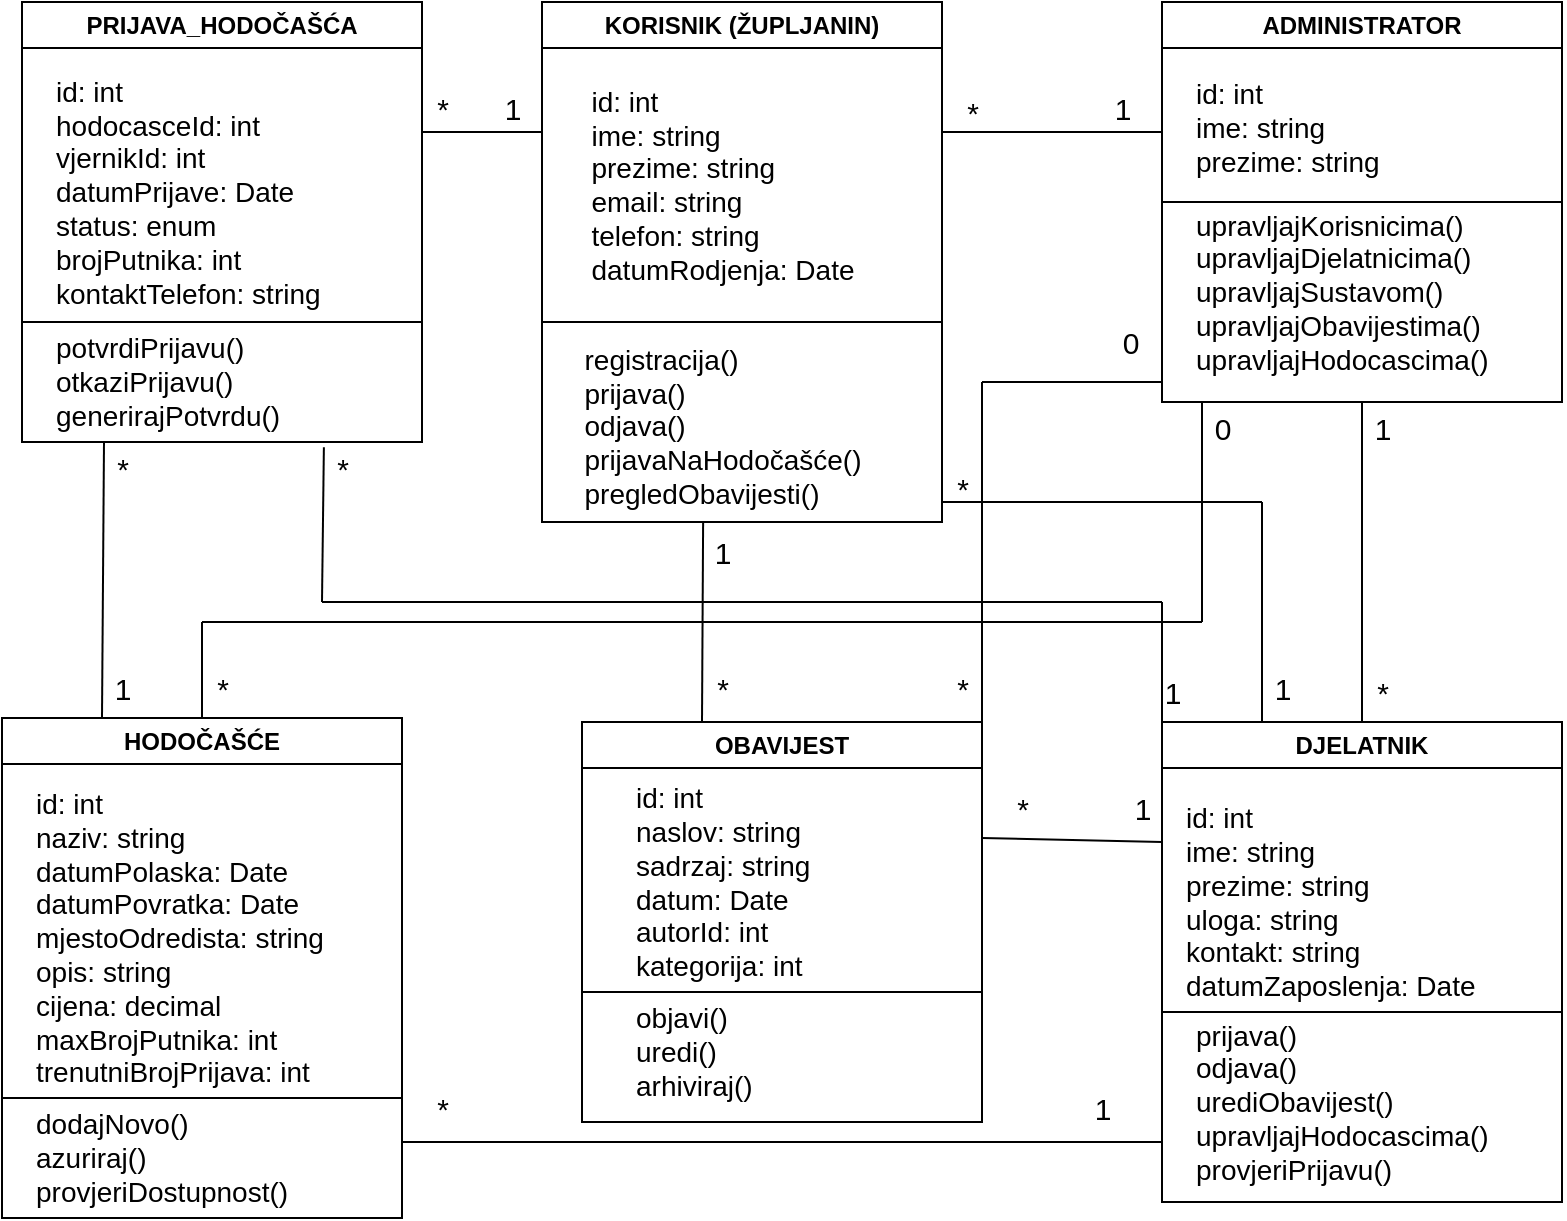 <mxfile version="27.1.3">
  <diagram name="Page-1" id="1SS9Qo6UurhLwdJVaZfy">
    <mxGraphModel dx="1423" dy="624" grid="1" gridSize="10" guides="1" tooltips="1" connect="1" arrows="1" fold="1" page="1" pageScale="1" pageWidth="850" pageHeight="1100" math="0" shadow="0">
      <root>
        <mxCell id="0" />
        <mxCell id="1" parent="0" />
        <mxCell id="w7ShJKdbrhDFuei-1GB7-1" value="KORISNIK (ŽUPLJANIN)" style="swimlane;whiteSpace=wrap;html=1;" vertex="1" parent="1">
          <mxGeometry x="280" y="60" width="200" height="260" as="geometry" />
        </mxCell>
        <mxCell id="w7ShJKdbrhDFuei-1GB7-2" value="&lt;div style=&quot;text-align: left;&quot;&gt;&lt;span style=&quot;font-size: 14px; background-color: transparent; color: light-dark(rgb(0, 0, 0), rgb(255, 255, 255));&quot;&gt;id: int&lt;/span&gt;&lt;/div&gt;&lt;div style=&quot;text-align: left;&quot;&gt;&lt;font style=&quot;font-size: 14px;&quot;&gt;ime: string&lt;/font&gt;&lt;/div&gt;&lt;div style=&quot;text-align: left;&quot;&gt;&lt;font style=&quot;font-size: 14px;&quot;&gt;prezime: string&lt;/font&gt;&lt;/div&gt;&lt;div style=&quot;text-align: left;&quot;&gt;&lt;font style=&quot;font-size: 14px;&quot;&gt;email: string&lt;/font&gt;&lt;/div&gt;&lt;div style=&quot;text-align: left;&quot;&gt;&lt;font style=&quot;font-size: 14px;&quot;&gt;telefon: string&lt;/font&gt;&lt;/div&gt;&lt;div style=&quot;text-align: left;&quot;&gt;&lt;font style=&quot;font-size: 14px;&quot;&gt;datumRodjenja: Date&lt;/font&gt;&lt;/div&gt;&lt;div&gt;&lt;font style=&quot;font-size: 14px;&quot;&gt;&lt;br&gt;&lt;/font&gt;&lt;/div&gt;" style="text;html=1;align=center;verticalAlign=middle;resizable=0;points=[];autosize=1;strokeColor=none;fillColor=none;" vertex="1" parent="w7ShJKdbrhDFuei-1GB7-1">
          <mxGeometry x="10" y="35" width="160" height="130" as="geometry" />
        </mxCell>
        <mxCell id="w7ShJKdbrhDFuei-1GB7-5" value="" style="endArrow=none;html=1;rounded=0;exitX=0;exitY=0.75;exitDx=0;exitDy=0;entryX=1;entryY=0.75;entryDx=0;entryDy=0;" edge="1" parent="w7ShJKdbrhDFuei-1GB7-1">
          <mxGeometry width="50" height="50" relative="1" as="geometry">
            <mxPoint y="160" as="sourcePoint" />
            <mxPoint x="200" y="160" as="targetPoint" />
          </mxGeometry>
        </mxCell>
        <mxCell id="w7ShJKdbrhDFuei-1GB7-6" value="&lt;div&gt;&lt;br&gt;&lt;/div&gt;&lt;font style=&quot;font-size: 14px;&quot;&gt;&lt;div style=&quot;text-align: left;&quot;&gt;&lt;span style=&quot;background-color: transparent; color: light-dark(rgb(0, 0, 0), rgb(255, 255, 255));&quot;&gt;registracija()&lt;/span&gt;&lt;/div&gt;&lt;/font&gt;&lt;div&gt;&lt;div style=&quot;text-align: left;&quot;&gt;&lt;span style=&quot;font-size: 14px; background-color: transparent; color: light-dark(rgb(0, 0, 0), rgb(255, 255, 255));&quot;&gt;prijava()&lt;/span&gt;&lt;/div&gt;&lt;div style=&quot;text-align: left;&quot;&gt;&lt;font style=&quot;font-size: 14px;&quot;&gt;odjava()&lt;/font&gt;&lt;/div&gt;&lt;div style=&quot;text-align: left;&quot;&gt;&lt;span style=&quot;font-size: 14px; background-color: transparent; color: light-dark(rgb(0, 0, 0), rgb(255, 255, 255));&quot;&gt;prijavaNaHodočašće()&lt;/span&gt;&lt;/div&gt;&lt;/div&gt;&lt;div style=&quot;text-align: left;&quot;&gt;&lt;font style=&quot;font-size: 14px;&quot;&gt;pregledObavijesti()&lt;/font&gt;&lt;/div&gt;" style="text;html=1;align=center;verticalAlign=middle;resizable=0;points=[];autosize=1;strokeColor=none;fillColor=none;" vertex="1" parent="w7ShJKdbrhDFuei-1GB7-1">
          <mxGeometry x="10" y="150" width="160" height="110" as="geometry" />
        </mxCell>
        <mxCell id="w7ShJKdbrhDFuei-1GB7-3" value="DJELATNIK" style="swimlane;whiteSpace=wrap;html=1;" vertex="1" parent="1">
          <mxGeometry x="590" y="420" width="200" height="240" as="geometry" />
        </mxCell>
        <mxCell id="w7ShJKdbrhDFuei-1GB7-4" value="&lt;font style=&quot;font-size: 14px;&quot;&gt;id: int&lt;/font&gt;&lt;div&gt;&lt;font style=&quot;font-size: 14px;&quot;&gt;ime: string&lt;/font&gt;&lt;/div&gt;&lt;div&gt;&lt;font style=&quot;font-size: 14px;&quot;&gt;prezime: string&lt;/font&gt;&lt;/div&gt;&lt;div&gt;&lt;font style=&quot;font-size: 14px;&quot;&gt;uloga: string&lt;/font&gt;&lt;/div&gt;&lt;div&gt;&lt;font style=&quot;font-size: 14px;&quot;&gt;kontakt: string&lt;/font&gt;&lt;/div&gt;&lt;div&gt;&lt;font style=&quot;font-size: 14px;&quot;&gt;datumZaposlenja: Date&lt;/font&gt;&lt;/div&gt;" style="text;html=1;align=left;verticalAlign=middle;resizable=0;points=[];autosize=1;strokeColor=none;fillColor=none;" vertex="1" parent="w7ShJKdbrhDFuei-1GB7-3">
          <mxGeometry x="10" y="35" width="170" height="110" as="geometry" />
        </mxCell>
        <mxCell id="w7ShJKdbrhDFuei-1GB7-8" value="&lt;div&gt;&lt;span style=&quot;font-size: 14px; background-color: transparent; color: light-dark(rgb(0, 0, 0), rgb(255, 255, 255));&quot;&gt;prijava()&lt;/span&gt;&lt;/div&gt;&lt;div&gt;&lt;font style=&quot;font-size: 14px;&quot;&gt;odjava()&lt;/font&gt;&lt;/div&gt;&lt;div&gt;&lt;font style=&quot;font-size: 14px;&quot;&gt;urediObavijest()&lt;/font&gt;&lt;/div&gt;&lt;div&gt;&lt;font style=&quot;font-size: 14px;&quot;&gt;upravljajHodocascima()&lt;/font&gt;&lt;/div&gt;&lt;div&gt;&lt;font style=&quot;font-size: 14px;&quot;&gt;provjeriPrijavu()&lt;/font&gt;&lt;/div&gt;" style="text;html=1;align=left;verticalAlign=middle;resizable=0;points=[];autosize=1;strokeColor=none;fillColor=none;" vertex="1" parent="w7ShJKdbrhDFuei-1GB7-3">
          <mxGeometry x="15" y="140" width="170" height="100" as="geometry" />
        </mxCell>
        <mxCell id="w7ShJKdbrhDFuei-1GB7-7" value="" style="endArrow=none;html=1;rounded=0;" edge="1" parent="w7ShJKdbrhDFuei-1GB7-3">
          <mxGeometry width="50" height="50" relative="1" as="geometry">
            <mxPoint y="145" as="sourcePoint" />
            <mxPoint x="200" y="145" as="targetPoint" />
          </mxGeometry>
        </mxCell>
        <mxCell id="w7ShJKdbrhDFuei-1GB7-9" value="HODOČAŠĆE" style="swimlane;whiteSpace=wrap;html=1;" vertex="1" parent="1">
          <mxGeometry x="10" y="418" width="200" height="250" as="geometry" />
        </mxCell>
        <mxCell id="w7ShJKdbrhDFuei-1GB7-10" value="&lt;font style=&quot;font-size: 14px;&quot;&gt;id: int&lt;/font&gt;&lt;div&gt;&lt;font style=&quot;font-size: 14px;&quot;&gt;naziv: string&lt;/font&gt;&lt;/div&gt;&lt;div&gt;&lt;font style=&quot;font-size: 14px;&quot;&gt;datumPolaska: Date&lt;/font&gt;&lt;/div&gt;&lt;div&gt;&lt;font style=&quot;font-size: 14px;&quot;&gt;datumPovratka: Date&lt;/font&gt;&lt;/div&gt;&lt;div&gt;&lt;font style=&quot;font-size: 14px;&quot;&gt;mjestoOdredista: string&lt;/font&gt;&lt;/div&gt;&lt;div&gt;&lt;font style=&quot;font-size: 14px;&quot;&gt;opis: string&lt;/font&gt;&lt;/div&gt;&lt;div&gt;&lt;font style=&quot;font-size: 14px;&quot;&gt;cijena: decimal&lt;/font&gt;&lt;/div&gt;&lt;div&gt;&lt;font style=&quot;font-size: 14px;&quot;&gt;maxBrojPutnika: int&lt;/font&gt;&lt;/div&gt;&lt;div&gt;&lt;font style=&quot;font-size: 14px;&quot;&gt;trenutniBrojPrijava: int&lt;/font&gt;&lt;/div&gt;" style="text;html=1;align=left;verticalAlign=middle;resizable=0;points=[];autosize=1;strokeColor=none;fillColor=none;" vertex="1" parent="w7ShJKdbrhDFuei-1GB7-9">
          <mxGeometry x="15" y="30" width="170" height="160" as="geometry" />
        </mxCell>
        <mxCell id="w7ShJKdbrhDFuei-1GB7-12" value="&lt;font style=&quot;font-size: 14px;&quot;&gt;dodajNovo()&lt;/font&gt;&lt;div&gt;&lt;font style=&quot;font-size: 14px;&quot;&gt;azuriraj()&lt;/font&gt;&lt;/div&gt;&lt;div&gt;&lt;font style=&quot;font-size: 14px;&quot;&gt;provjeriDostupnost()&lt;/font&gt;&lt;/div&gt;" style="text;html=1;align=left;verticalAlign=middle;resizable=0;points=[];autosize=1;strokeColor=none;fillColor=none;" vertex="1" parent="w7ShJKdbrhDFuei-1GB7-9">
          <mxGeometry x="15" y="190" width="150" height="60" as="geometry" />
        </mxCell>
        <mxCell id="w7ShJKdbrhDFuei-1GB7-11" value="" style="endArrow=none;html=1;rounded=0;exitX=0;exitY=0.75;exitDx=0;exitDy=0;entryX=1;entryY=0.75;entryDx=0;entryDy=0;" edge="1" parent="w7ShJKdbrhDFuei-1GB7-9">
          <mxGeometry width="50" height="50" relative="1" as="geometry">
            <mxPoint y="190" as="sourcePoint" />
            <mxPoint x="200" y="190" as="targetPoint" />
          </mxGeometry>
        </mxCell>
        <mxCell id="w7ShJKdbrhDFuei-1GB7-13" value="OBAVIJEST" style="swimlane;whiteSpace=wrap;html=1;" vertex="1" parent="1">
          <mxGeometry x="300" y="420" width="200" height="200" as="geometry" />
        </mxCell>
        <mxCell id="w7ShJKdbrhDFuei-1GB7-14" value="&lt;font style=&quot;font-size: 14px;&quot;&gt;id: int&lt;/font&gt;&lt;div&gt;&lt;font style=&quot;font-size: 14px;&quot;&gt;naslov: string&lt;/font&gt;&lt;/div&gt;&lt;div&gt;&lt;font style=&quot;font-size: 14px;&quot;&gt;sadrzaj: string&lt;/font&gt;&lt;/div&gt;&lt;div&gt;&lt;font style=&quot;font-size: 14px;&quot;&gt;datum: Date&lt;/font&gt;&lt;/div&gt;&lt;div&gt;&lt;font style=&quot;font-size: 14px;&quot;&gt;autorId: int&lt;/font&gt;&lt;/div&gt;&lt;div&gt;&lt;font style=&quot;font-size: 14px;&quot;&gt;kategorija: int&lt;/font&gt;&lt;/div&gt;" style="text;html=1;align=left;verticalAlign=middle;resizable=0;points=[];autosize=1;strokeColor=none;fillColor=none;" vertex="1" parent="w7ShJKdbrhDFuei-1GB7-13">
          <mxGeometry x="25" y="25" width="110" height="110" as="geometry" />
        </mxCell>
        <mxCell id="w7ShJKdbrhDFuei-1GB7-15" value="" style="endArrow=none;html=1;rounded=0;exitX=0;exitY=0.75;exitDx=0;exitDy=0;entryX=1;entryY=0.75;entryDx=0;entryDy=0;" edge="1" parent="w7ShJKdbrhDFuei-1GB7-13">
          <mxGeometry width="50" height="50" relative="1" as="geometry">
            <mxPoint y="135" as="sourcePoint" />
            <mxPoint x="200" y="135" as="targetPoint" />
          </mxGeometry>
        </mxCell>
        <mxCell id="w7ShJKdbrhDFuei-1GB7-16" value="&lt;font style=&quot;font-size: 14px;&quot;&gt;objavi()&lt;/font&gt;&lt;div&gt;&lt;font style=&quot;font-size: 14px;&quot;&gt;uredi()&lt;/font&gt;&lt;/div&gt;&lt;div&gt;&lt;font style=&quot;font-size: 14px;&quot;&gt;arhiviraj()&lt;/font&gt;&lt;/div&gt;" style="text;html=1;align=left;verticalAlign=middle;resizable=0;points=[];autosize=1;strokeColor=none;fillColor=none;" vertex="1" parent="w7ShJKdbrhDFuei-1GB7-13">
          <mxGeometry x="25" y="135" width="80" height="60" as="geometry" />
        </mxCell>
        <mxCell id="w7ShJKdbrhDFuei-1GB7-17" value="PRIJAVA_HODOČAŠĆA" style="swimlane;whiteSpace=wrap;html=1;" vertex="1" parent="1">
          <mxGeometry x="20" y="60" width="200" height="220" as="geometry" />
        </mxCell>
        <mxCell id="w7ShJKdbrhDFuei-1GB7-18" value="&lt;font style=&quot;font-size: 14px;&quot;&gt;id: int&lt;/font&gt;&lt;div&gt;&lt;font style=&quot;font-size: 14px;&quot;&gt;hodocasceId: int&lt;/font&gt;&lt;/div&gt;&lt;div&gt;&lt;font style=&quot;font-size: 14px;&quot;&gt;vjernikId: int&lt;/font&gt;&lt;/div&gt;&lt;div&gt;&lt;font style=&quot;font-size: 14px;&quot;&gt;datumPrijave: Date&lt;/font&gt;&lt;/div&gt;&lt;div&gt;&lt;font style=&quot;font-size: 14px;&quot;&gt;status: enum&lt;/font&gt;&lt;/div&gt;&lt;div&gt;&lt;font style=&quot;font-size: 14px;&quot;&gt;brojPutnika: int&lt;/font&gt;&lt;/div&gt;&lt;div&gt;&lt;font style=&quot;font-size: 14px;&quot;&gt;kontaktTelefon: string&lt;/font&gt;&lt;/div&gt;" style="text;html=1;align=left;verticalAlign=middle;resizable=0;points=[];autosize=1;strokeColor=none;fillColor=none;" vertex="1" parent="w7ShJKdbrhDFuei-1GB7-17">
          <mxGeometry x="15" y="30" width="160" height="130" as="geometry" />
        </mxCell>
        <mxCell id="w7ShJKdbrhDFuei-1GB7-20" value="&lt;font style=&quot;font-size: 14px;&quot;&gt;potvrdiPrijavu()&lt;/font&gt;&lt;div&gt;&lt;font style=&quot;font-size: 14px;&quot;&gt;otkaziPrijavu()&lt;/font&gt;&lt;/div&gt;&lt;div&gt;&lt;font style=&quot;font-size: 14px;&quot;&gt;generirajPotvrdu()&lt;/font&gt;&lt;/div&gt;" style="text;html=1;align=left;verticalAlign=middle;resizable=0;points=[];autosize=1;strokeColor=none;fillColor=none;" vertex="1" parent="w7ShJKdbrhDFuei-1GB7-17">
          <mxGeometry x="15" y="160" width="140" height="60" as="geometry" />
        </mxCell>
        <mxCell id="w7ShJKdbrhDFuei-1GB7-21" value="" style="endArrow=none;html=1;rounded=0;exitX=0;exitY=0.75;exitDx=0;exitDy=0;entryX=1;entryY=0.75;entryDx=0;entryDy=0;" edge="1" parent="w7ShJKdbrhDFuei-1GB7-17">
          <mxGeometry width="50" height="50" relative="1" as="geometry">
            <mxPoint y="160" as="sourcePoint" />
            <mxPoint x="200" y="160" as="targetPoint" />
          </mxGeometry>
        </mxCell>
        <mxCell id="w7ShJKdbrhDFuei-1GB7-22" value="ADMINISTRATOR" style="swimlane;whiteSpace=wrap;html=1;" vertex="1" parent="1">
          <mxGeometry x="590" y="60" width="200" height="200" as="geometry" />
        </mxCell>
        <mxCell id="w7ShJKdbrhDFuei-1GB7-23" value="&lt;font style=&quot;font-size: 14px;&quot;&gt;id: int&lt;/font&gt;&lt;div&gt;&lt;font style=&quot;font-size: 14px;&quot;&gt;ime: string&lt;/font&gt;&lt;/div&gt;&lt;div&gt;&lt;font style=&quot;font-size: 14px;&quot;&gt;prezime: string&lt;/font&gt;&lt;/div&gt;&lt;div&gt;&lt;br&gt;&lt;/div&gt;" style="text;html=1;align=left;verticalAlign=middle;resizable=0;points=[];autosize=1;strokeColor=none;fillColor=none;" vertex="1" parent="w7ShJKdbrhDFuei-1GB7-22">
          <mxGeometry x="15" y="30" width="120" height="80" as="geometry" />
        </mxCell>
        <mxCell id="w7ShJKdbrhDFuei-1GB7-25" value="&lt;font style=&quot;font-size: 14px;&quot;&gt;upravljajKorisnicima()&lt;/font&gt;&lt;div&gt;&lt;font style=&quot;font-size: 14px;&quot;&gt;upravljajDjelatnicima()&lt;/font&gt;&lt;/div&gt;&lt;div&gt;&lt;font style=&quot;font-size: 14px;&quot;&gt;upravljajSustavom()&lt;/font&gt;&lt;/div&gt;&lt;div&gt;&lt;font style=&quot;font-size: 14px;&quot;&gt;upravljajObavijestima()&lt;/font&gt;&lt;/div&gt;&lt;div&gt;&lt;font style=&quot;font-size: 14px;&quot;&gt;upravljajHodocascima()&lt;/font&gt;&lt;/div&gt;" style="text;html=1;align=left;verticalAlign=middle;resizable=0;points=[];autosize=1;strokeColor=none;fillColor=none;" vertex="1" parent="w7ShJKdbrhDFuei-1GB7-22">
          <mxGeometry x="15" y="95" width="170" height="100" as="geometry" />
        </mxCell>
        <mxCell id="w7ShJKdbrhDFuei-1GB7-24" value="" style="endArrow=none;html=1;rounded=0;exitX=0;exitY=0.5;exitDx=0;exitDy=0;entryX=1;entryY=0.5;entryDx=0;entryDy=0;" edge="1" parent="1" source="w7ShJKdbrhDFuei-1GB7-22" target="w7ShJKdbrhDFuei-1GB7-22">
          <mxGeometry width="50" height="50" relative="1" as="geometry">
            <mxPoint x="810" y="190" as="sourcePoint" />
            <mxPoint x="860" y="140" as="targetPoint" />
          </mxGeometry>
        </mxCell>
        <mxCell id="w7ShJKdbrhDFuei-1GB7-27" value="" style="endArrow=none;html=1;rounded=0;exitX=1;exitY=0.25;exitDx=0;exitDy=0;" edge="1" parent="1" source="w7ShJKdbrhDFuei-1GB7-1">
          <mxGeometry width="50" height="50" relative="1" as="geometry">
            <mxPoint x="470" y="220" as="sourcePoint" />
            <mxPoint x="590" y="125" as="targetPoint" />
          </mxGeometry>
        </mxCell>
        <mxCell id="w7ShJKdbrhDFuei-1GB7-28" value="&lt;font style=&quot;font-size: 15px;&quot;&gt;*&lt;/font&gt;" style="text;html=1;align=center;verticalAlign=middle;resizable=0;points=[];autosize=1;strokeColor=none;fillColor=none;" vertex="1" parent="1">
          <mxGeometry x="480" y="100" width="30" height="30" as="geometry" />
        </mxCell>
        <mxCell id="w7ShJKdbrhDFuei-1GB7-29" value="&lt;font style=&quot;font-size: 15px;&quot;&gt;1&lt;/font&gt;" style="text;html=1;align=center;verticalAlign=middle;resizable=0;points=[];autosize=1;strokeColor=none;fillColor=none;" vertex="1" parent="1">
          <mxGeometry x="555" y="98" width="30" height="30" as="geometry" />
        </mxCell>
        <mxCell id="w7ShJKdbrhDFuei-1GB7-30" value="" style="endArrow=none;html=1;rounded=0;exitX=0.5;exitY=1;exitDx=0;exitDy=0;" edge="1" parent="1" source="w7ShJKdbrhDFuei-1GB7-22" target="w7ShJKdbrhDFuei-1GB7-3">
          <mxGeometry width="50" height="50" relative="1" as="geometry">
            <mxPoint x="940" y="470" as="sourcePoint" />
            <mxPoint x="990" y="420" as="targetPoint" />
          </mxGeometry>
        </mxCell>
        <mxCell id="w7ShJKdbrhDFuei-1GB7-31" value="&lt;font style=&quot;font-size: 15px;&quot;&gt;1&lt;/font&gt;" style="text;html=1;align=center;verticalAlign=middle;resizable=0;points=[];autosize=1;strokeColor=none;fillColor=none;" vertex="1" parent="1">
          <mxGeometry x="685" y="258" width="30" height="30" as="geometry" />
        </mxCell>
        <mxCell id="w7ShJKdbrhDFuei-1GB7-32" value="&lt;font style=&quot;font-size: 15px;&quot;&gt;*&lt;/font&gt;" style="text;html=1;align=center;verticalAlign=middle;resizable=0;points=[];autosize=1;strokeColor=none;fillColor=none;" vertex="1" parent="1">
          <mxGeometry x="685" y="390" width="30" height="30" as="geometry" />
        </mxCell>
        <mxCell id="w7ShJKdbrhDFuei-1GB7-33" value="" style="endArrow=none;html=1;rounded=0;exitX=1;exitY=0.25;exitDx=0;exitDy=0;" edge="1" parent="1" source="w7ShJKdbrhDFuei-1GB7-13">
          <mxGeometry width="50" height="50" relative="1" as="geometry">
            <mxPoint x="410" y="460" as="sourcePoint" />
            <mxPoint x="500" y="250" as="targetPoint" />
          </mxGeometry>
        </mxCell>
        <mxCell id="w7ShJKdbrhDFuei-1GB7-34" value="" style="endArrow=none;html=1;rounded=0;" edge="1" parent="1">
          <mxGeometry width="50" height="50" relative="1" as="geometry">
            <mxPoint x="590" y="250" as="sourcePoint" />
            <mxPoint x="500" y="250" as="targetPoint" />
          </mxGeometry>
        </mxCell>
        <mxCell id="w7ShJKdbrhDFuei-1GB7-35" value="&lt;font style=&quot;font-size: 15px;&quot;&gt;0&lt;/font&gt;" style="edgeLabel;html=1;align=center;verticalAlign=middle;resizable=0;points=[];" vertex="1" connectable="0" parent="w7ShJKdbrhDFuei-1GB7-34">
          <mxGeometry x="-0.644" y="-3" relative="1" as="geometry">
            <mxPoint y="-17" as="offset" />
          </mxGeometry>
        </mxCell>
        <mxCell id="w7ShJKdbrhDFuei-1GB7-36" value="&lt;font style=&quot;font-size: 15px;&quot;&gt;*&lt;/font&gt;" style="text;html=1;align=center;verticalAlign=middle;resizable=0;points=[];autosize=1;strokeColor=none;fillColor=none;" vertex="1" parent="1">
          <mxGeometry x="475" y="388" width="30" height="30" as="geometry" />
        </mxCell>
        <mxCell id="w7ShJKdbrhDFuei-1GB7-37" value="" style="endArrow=none;html=1;rounded=0;exitX=0.5;exitY=0;exitDx=0;exitDy=0;" edge="1" parent="1" source="w7ShJKdbrhDFuei-1GB7-9">
          <mxGeometry width="50" height="50" relative="1" as="geometry">
            <mxPoint x="460" y="370" as="sourcePoint" />
            <mxPoint x="110" y="370" as="targetPoint" />
          </mxGeometry>
        </mxCell>
        <mxCell id="w7ShJKdbrhDFuei-1GB7-38" value="" style="endArrow=none;html=1;rounded=0;" edge="1" parent="1">
          <mxGeometry width="50" height="50" relative="1" as="geometry">
            <mxPoint x="110" y="370" as="sourcePoint" />
            <mxPoint x="610" y="370" as="targetPoint" />
          </mxGeometry>
        </mxCell>
        <mxCell id="w7ShJKdbrhDFuei-1GB7-39" value="" style="endArrow=none;html=1;rounded=0;" edge="1" parent="1">
          <mxGeometry width="50" height="50" relative="1" as="geometry">
            <mxPoint x="610" y="370" as="sourcePoint" />
            <mxPoint x="610" y="260" as="targetPoint" />
          </mxGeometry>
        </mxCell>
        <mxCell id="w7ShJKdbrhDFuei-1GB7-41" value="&lt;font style=&quot;font-size: 15px;&quot;&gt;0&lt;/font&gt;" style="text;html=1;align=center;verticalAlign=middle;resizable=0;points=[];autosize=1;strokeColor=none;fillColor=none;" vertex="1" parent="1">
          <mxGeometry x="605" y="258" width="30" height="30" as="geometry" />
        </mxCell>
        <mxCell id="w7ShJKdbrhDFuei-1GB7-43" value="&lt;font style=&quot;font-size: 15px;&quot;&gt;*&lt;/font&gt;" style="text;html=1;align=center;verticalAlign=middle;resizable=0;points=[];autosize=1;strokeColor=none;fillColor=none;" vertex="1" parent="1">
          <mxGeometry x="105" y="388" width="30" height="30" as="geometry" />
        </mxCell>
        <mxCell id="w7ShJKdbrhDFuei-1GB7-44" value="" style="endArrow=none;html=1;rounded=0;exitX=0;exitY=0.25;exitDx=0;exitDy=0;" edge="1" parent="1" source="w7ShJKdbrhDFuei-1GB7-1">
          <mxGeometry width="50" height="50" relative="1" as="geometry">
            <mxPoint x="490" y="370" as="sourcePoint" />
            <mxPoint x="220" y="125" as="targetPoint" />
          </mxGeometry>
        </mxCell>
        <mxCell id="w7ShJKdbrhDFuei-1GB7-46" value="&lt;font style=&quot;font-size: 15px;&quot;&gt;1&lt;/font&gt;" style="text;html=1;align=center;verticalAlign=middle;resizable=0;points=[];autosize=1;strokeColor=none;fillColor=none;" vertex="1" parent="1">
          <mxGeometry x="250" y="98" width="30" height="30" as="geometry" />
        </mxCell>
        <mxCell id="w7ShJKdbrhDFuei-1GB7-47" value="&lt;font style=&quot;font-size: 15px;&quot;&gt;*&lt;/font&gt;" style="text;html=1;align=center;verticalAlign=middle;resizable=0;points=[];autosize=1;strokeColor=none;fillColor=none;" vertex="1" parent="1">
          <mxGeometry x="215" y="98" width="30" height="30" as="geometry" />
        </mxCell>
        <mxCell id="w7ShJKdbrhDFuei-1GB7-48" value="" style="endArrow=none;html=1;rounded=0;exitX=0.25;exitY=0;exitDx=0;exitDy=0;" edge="1" parent="1" source="w7ShJKdbrhDFuei-1GB7-3">
          <mxGeometry width="50" height="50" relative="1" as="geometry">
            <mxPoint x="520" y="370" as="sourcePoint" />
            <mxPoint x="640" y="310" as="targetPoint" />
          </mxGeometry>
        </mxCell>
        <mxCell id="w7ShJKdbrhDFuei-1GB7-49" value="" style="endArrow=none;html=1;rounded=0;" edge="1" parent="1">
          <mxGeometry width="50" height="50" relative="1" as="geometry">
            <mxPoint x="480" y="310" as="sourcePoint" />
            <mxPoint x="640" y="310" as="targetPoint" />
          </mxGeometry>
        </mxCell>
        <mxCell id="w7ShJKdbrhDFuei-1GB7-50" value="&lt;font style=&quot;font-size: 15px;&quot;&gt;*&lt;/font&gt;" style="text;html=1;align=center;verticalAlign=middle;resizable=0;points=[];autosize=1;strokeColor=none;fillColor=none;" vertex="1" parent="1">
          <mxGeometry x="475" y="288" width="30" height="30" as="geometry" />
        </mxCell>
        <mxCell id="w7ShJKdbrhDFuei-1GB7-51" value="&lt;font style=&quot;font-size: 15px;&quot;&gt;1&lt;/font&gt;" style="text;html=1;align=center;verticalAlign=middle;resizable=0;points=[];autosize=1;strokeColor=none;fillColor=none;" vertex="1" parent="1">
          <mxGeometry x="635" y="388" width="30" height="30" as="geometry" />
        </mxCell>
        <mxCell id="w7ShJKdbrhDFuei-1GB7-52" value="" style="endArrow=none;html=1;rounded=0;exitX=0;exitY=0.25;exitDx=0;exitDy=0;" edge="1" parent="1" source="w7ShJKdbrhDFuei-1GB7-3">
          <mxGeometry width="50" height="50" relative="1" as="geometry">
            <mxPoint x="580" y="360" as="sourcePoint" />
            <mxPoint x="500" y="478" as="targetPoint" />
          </mxGeometry>
        </mxCell>
        <mxCell id="w7ShJKdbrhDFuei-1GB7-53" value="&lt;font style=&quot;font-size: 15px;&quot;&gt;1&lt;/font&gt;" style="text;html=1;align=center;verticalAlign=middle;resizable=0;points=[];autosize=1;strokeColor=none;fillColor=none;" vertex="1" parent="1">
          <mxGeometry x="565" y="448" width="30" height="30" as="geometry" />
        </mxCell>
        <mxCell id="w7ShJKdbrhDFuei-1GB7-54" value="&lt;font style=&quot;font-size: 15px;&quot;&gt;*&lt;/font&gt;" style="text;html=1;align=center;verticalAlign=middle;resizable=0;points=[];autosize=1;strokeColor=none;fillColor=none;" vertex="1" parent="1">
          <mxGeometry x="505" y="448" width="30" height="30" as="geometry" />
        </mxCell>
        <mxCell id="w7ShJKdbrhDFuei-1GB7-55" value="" style="endArrow=none;html=1;rounded=0;" edge="1" parent="1">
          <mxGeometry width="50" height="50" relative="1" as="geometry">
            <mxPoint x="590" y="630" as="sourcePoint" />
            <mxPoint x="210" y="630" as="targetPoint" />
          </mxGeometry>
        </mxCell>
        <mxCell id="w7ShJKdbrhDFuei-1GB7-56" value="&lt;font style=&quot;font-size: 15px;&quot;&gt;1&lt;/font&gt;" style="text;html=1;align=center;verticalAlign=middle;resizable=0;points=[];autosize=1;strokeColor=none;fillColor=none;" vertex="1" parent="1">
          <mxGeometry x="545" y="598" width="30" height="30" as="geometry" />
        </mxCell>
        <mxCell id="w7ShJKdbrhDFuei-1GB7-57" value="&lt;font style=&quot;font-size: 15px;&quot;&gt;*&lt;/font&gt;" style="text;html=1;align=center;verticalAlign=middle;resizable=0;points=[];autosize=1;strokeColor=none;fillColor=none;" vertex="1" parent="1">
          <mxGeometry x="215" y="598" width="30" height="30" as="geometry" />
        </mxCell>
        <mxCell id="w7ShJKdbrhDFuei-1GB7-58" value="" style="endArrow=none;html=1;rounded=0;exitX=0.25;exitY=0;exitDx=0;exitDy=0;" edge="1" parent="1" source="w7ShJKdbrhDFuei-1GB7-9">
          <mxGeometry width="50" height="50" relative="1" as="geometry">
            <mxPoint x="380" y="470" as="sourcePoint" />
            <mxPoint x="61" y="280" as="targetPoint" />
          </mxGeometry>
        </mxCell>
        <mxCell id="w7ShJKdbrhDFuei-1GB7-59" value="&lt;font style=&quot;font-size: 15px;&quot;&gt;1&lt;/font&gt;" style="text;html=1;align=center;verticalAlign=middle;resizable=0;points=[];autosize=1;strokeColor=none;fillColor=none;" vertex="1" parent="1">
          <mxGeometry x="55" y="388" width="30" height="30" as="geometry" />
        </mxCell>
        <mxCell id="w7ShJKdbrhDFuei-1GB7-60" value="&lt;font style=&quot;font-size: 15px;&quot;&gt;*&lt;/font&gt;" style="text;html=1;align=center;verticalAlign=middle;resizable=0;points=[];autosize=1;strokeColor=none;fillColor=none;" vertex="1" parent="1">
          <mxGeometry x="55" y="278" width="30" height="30" as="geometry" />
        </mxCell>
        <mxCell id="w7ShJKdbrhDFuei-1GB7-61" value="" style="endArrow=none;html=1;rounded=0;exitX=0.441;exitY=1.002;exitDx=0;exitDy=0;exitPerimeter=0;" edge="1" parent="1" source="w7ShJKdbrhDFuei-1GB7-6">
          <mxGeometry width="50" height="50" relative="1" as="geometry">
            <mxPoint x="490" y="410" as="sourcePoint" />
            <mxPoint x="360" y="420" as="targetPoint" />
          </mxGeometry>
        </mxCell>
        <mxCell id="w7ShJKdbrhDFuei-1GB7-62" value="&lt;font style=&quot;font-size: 15px;&quot;&gt;1&lt;/font&gt;" style="text;html=1;align=center;verticalAlign=middle;resizable=0;points=[];autosize=1;strokeColor=none;fillColor=none;" vertex="1" parent="1">
          <mxGeometry x="355" y="320" width="30" height="30" as="geometry" />
        </mxCell>
        <mxCell id="w7ShJKdbrhDFuei-1GB7-63" value="&lt;font style=&quot;font-size: 15px;&quot;&gt;*&lt;/font&gt;" style="text;html=1;align=center;verticalAlign=middle;resizable=0;points=[];autosize=1;strokeColor=none;fillColor=none;" vertex="1" parent="1">
          <mxGeometry x="355" y="388" width="30" height="30" as="geometry" />
        </mxCell>
        <mxCell id="w7ShJKdbrhDFuei-1GB7-64" value="" style="endArrow=none;html=1;rounded=0;exitX=0;exitY=0;exitDx=0;exitDy=0;" edge="1" parent="1" source="w7ShJKdbrhDFuei-1GB7-3">
          <mxGeometry width="50" height="50" relative="1" as="geometry">
            <mxPoint x="620" y="410" as="sourcePoint" />
            <mxPoint x="590" y="360" as="targetPoint" />
          </mxGeometry>
        </mxCell>
        <mxCell id="w7ShJKdbrhDFuei-1GB7-67" value="&lt;font style=&quot;font-size: 15px;&quot;&gt;1&lt;/font&gt;" style="edgeLabel;html=1;align=center;verticalAlign=middle;resizable=0;points=[];" vertex="1" connectable="0" parent="w7ShJKdbrhDFuei-1GB7-64">
          <mxGeometry x="-0.253" y="-3" relative="1" as="geometry">
            <mxPoint x="2" y="7" as="offset" />
          </mxGeometry>
        </mxCell>
        <mxCell id="w7ShJKdbrhDFuei-1GB7-65" value="" style="endArrow=none;html=1;rounded=0;" edge="1" parent="1">
          <mxGeometry width="50" height="50" relative="1" as="geometry">
            <mxPoint x="170" y="360" as="sourcePoint" />
            <mxPoint x="590" y="360" as="targetPoint" />
          </mxGeometry>
        </mxCell>
        <mxCell id="w7ShJKdbrhDFuei-1GB7-66" value="" style="endArrow=none;html=1;rounded=0;exitX=0.971;exitY=1.043;exitDx=0;exitDy=0;exitPerimeter=0;" edge="1" parent="1" source="w7ShJKdbrhDFuei-1GB7-20">
          <mxGeometry width="50" height="50" relative="1" as="geometry">
            <mxPoint x="620" y="410" as="sourcePoint" />
            <mxPoint x="170" y="360" as="targetPoint" />
          </mxGeometry>
        </mxCell>
        <mxCell id="w7ShJKdbrhDFuei-1GB7-68" value="&lt;font style=&quot;font-size: 15px;&quot;&gt;*&lt;/font&gt;" style="text;html=1;align=center;verticalAlign=middle;resizable=0;points=[];autosize=1;strokeColor=none;fillColor=none;" vertex="1" parent="1">
          <mxGeometry x="165" y="278" width="30" height="30" as="geometry" />
        </mxCell>
      </root>
    </mxGraphModel>
  </diagram>
</mxfile>
